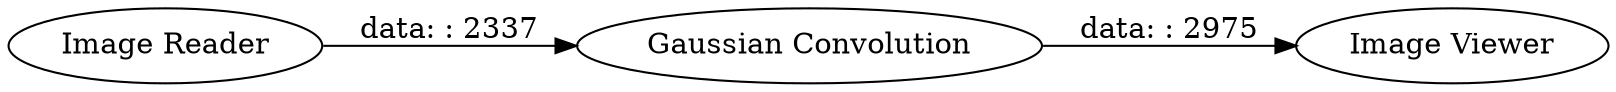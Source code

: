 digraph {
	"-770075348660186243_16" [label="Image Viewer"]
	"-770075348660186243_1" [label="Image Reader"]
	"-770075348660186243_18" [label="Gaussian Convolution"]
	"-770075348660186243_18" -> "-770075348660186243_16" [label="data: : 2975"]
	"-770075348660186243_1" -> "-770075348660186243_18" [label="data: : 2337"]
	rankdir=LR
}
